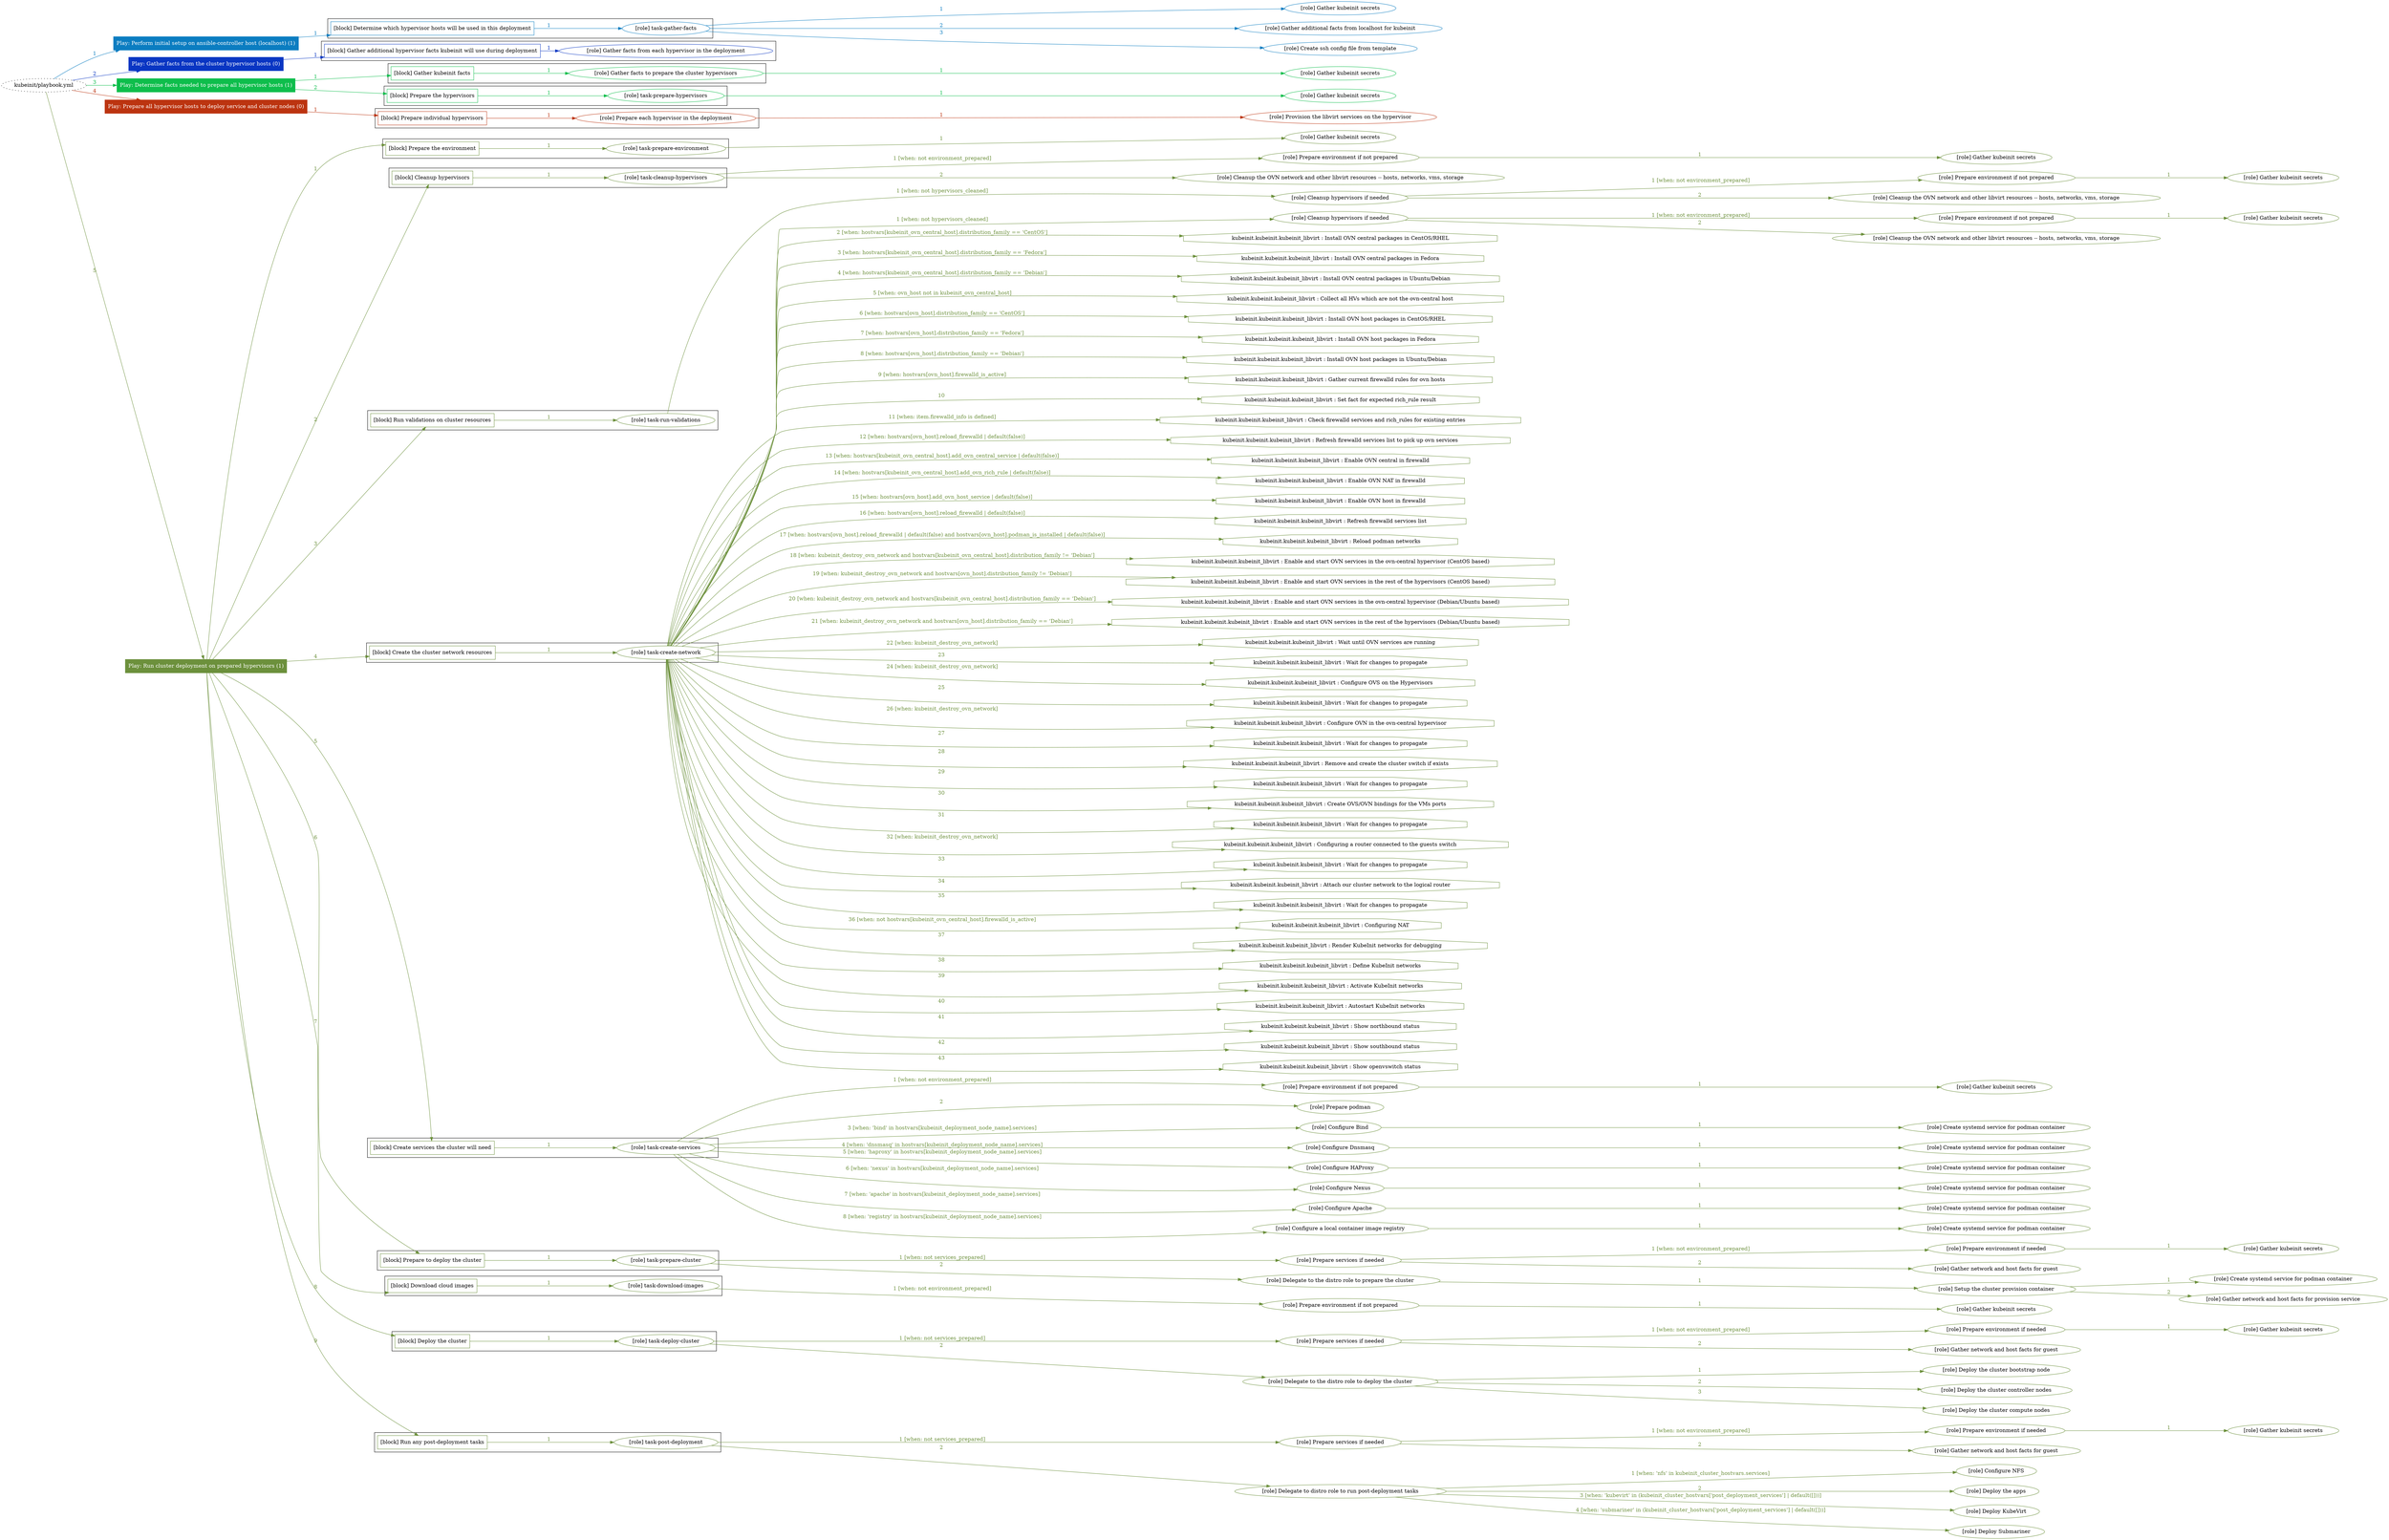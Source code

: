 digraph {
	graph [concentrate=true ordering=in rankdir=LR ratio=fill]
	edge [esep=5 sep=10]
	"kubeinit/playbook.yml" [URL="/home/runner/work/kubeinit/kubeinit/kubeinit/playbook.yml" id=playbook_a73ef0bb style=dotted]
	play_0c17d327 [label="Play: Perform initial setup on ansible-controller host (localhost) (1)" URL="/home/runner/work/kubeinit/kubeinit/kubeinit/playbook.yml" color="#0b7dc1" fontcolor="#ffffff" id=play_0c17d327 shape=box style=filled tooltip=localhost]
	"kubeinit/playbook.yml" -> play_0c17d327 [label="1 " color="#0b7dc1" fontcolor="#0b7dc1" id=edge_bf9a24af labeltooltip="1 " tooltip="1 "]
	subgraph "Gather kubeinit secrets" {
		role_82fbac56 [label="[role] Gather kubeinit secrets" URL="/home/runner/.ansible/collections/ansible_collections/kubeinit/kubeinit/roles/kubeinit_prepare/tasks/build_hypervisors_group.yml" color="#0b7dc1" id=role_82fbac56 tooltip="Gather kubeinit secrets"]
	}
	subgraph "Gather additional facts from localhost for kubeinit" {
		role_2216894d [label="[role] Gather additional facts from localhost for kubeinit" URL="/home/runner/.ansible/collections/ansible_collections/kubeinit/kubeinit/roles/kubeinit_prepare/tasks/build_hypervisors_group.yml" color="#0b7dc1" id=role_2216894d tooltip="Gather additional facts from localhost for kubeinit"]
	}
	subgraph "Create ssh config file from template" {
		role_e742d444 [label="[role] Create ssh config file from template" URL="/home/runner/.ansible/collections/ansible_collections/kubeinit/kubeinit/roles/kubeinit_prepare/tasks/build_hypervisors_group.yml" color="#0b7dc1" id=role_e742d444 tooltip="Create ssh config file from template"]
	}
	subgraph "task-gather-facts" {
		role_ca0f27b0 [label="[role] task-gather-facts" URL="/home/runner/work/kubeinit/kubeinit/kubeinit/playbook.yml" color="#0b7dc1" id=role_ca0f27b0 tooltip="task-gather-facts"]
		role_ca0f27b0 -> role_82fbac56 [label="1 " color="#0b7dc1" fontcolor="#0b7dc1" id=edge_162f80e2 labeltooltip="1 " tooltip="1 "]
		role_ca0f27b0 -> role_2216894d [label="2 " color="#0b7dc1" fontcolor="#0b7dc1" id=edge_f9d1fdab labeltooltip="2 " tooltip="2 "]
		role_ca0f27b0 -> role_e742d444 [label="3 " color="#0b7dc1" fontcolor="#0b7dc1" id=edge_31f73840 labeltooltip="3 " tooltip="3 "]
	}
	subgraph "Play: Perform initial setup on ansible-controller host (localhost) (1)" {
		play_0c17d327 -> block_1c84b636 [label=1 color="#0b7dc1" fontcolor="#0b7dc1" id=edge_790059a8 labeltooltip=1 tooltip=1]
		subgraph cluster_block_1c84b636 {
			block_1c84b636 [label="[block] Determine which hypervisor hosts will be used in this deployment" URL="/home/runner/work/kubeinit/kubeinit/kubeinit/playbook.yml" color="#0b7dc1" id=block_1c84b636 labeltooltip="Determine which hypervisor hosts will be used in this deployment" shape=box tooltip="Determine which hypervisor hosts will be used in this deployment"]
			block_1c84b636 -> role_ca0f27b0 [label="1 " color="#0b7dc1" fontcolor="#0b7dc1" id=edge_cee1b136 labeltooltip="1 " tooltip="1 "]
		}
	}
	play_262afd57 [label="Play: Gather facts from the cluster hypervisor hosts (0)" URL="/home/runner/work/kubeinit/kubeinit/kubeinit/playbook.yml" color="#0936c3" fontcolor="#ffffff" id=play_262afd57 shape=box style=filled tooltip="Play: Gather facts from the cluster hypervisor hosts (0)"]
	"kubeinit/playbook.yml" -> play_262afd57 [label="2 " color="#0936c3" fontcolor="#0936c3" id=edge_995513f4 labeltooltip="2 " tooltip="2 "]
	subgraph "Gather facts from each hypervisor in the deployment" {
		role_4aca29e3 [label="[role] Gather facts from each hypervisor in the deployment" URL="/home/runner/work/kubeinit/kubeinit/kubeinit/playbook.yml" color="#0936c3" id=role_4aca29e3 tooltip="Gather facts from each hypervisor in the deployment"]
	}
	subgraph "Play: Gather facts from the cluster hypervisor hosts (0)" {
		play_262afd57 -> block_c6b5bfce [label=1 color="#0936c3" fontcolor="#0936c3" id=edge_19a69bdf labeltooltip=1 tooltip=1]
		subgraph cluster_block_c6b5bfce {
			block_c6b5bfce [label="[block] Gather additional hypervisor facts kubeinit will use during deployment" URL="/home/runner/work/kubeinit/kubeinit/kubeinit/playbook.yml" color="#0936c3" id=block_c6b5bfce labeltooltip="Gather additional hypervisor facts kubeinit will use during deployment" shape=box tooltip="Gather additional hypervisor facts kubeinit will use during deployment"]
			block_c6b5bfce -> role_4aca29e3 [label="1 " color="#0936c3" fontcolor="#0936c3" id=edge_bfc08751 labeltooltip="1 " tooltip="1 "]
		}
	}
	play_fea0e10b [label="Play: Determine facts needed to prepare all hypervisor hosts (1)" URL="/home/runner/work/kubeinit/kubeinit/kubeinit/playbook.yml" color="#0ebe4c" fontcolor="#ffffff" id=play_fea0e10b shape=box style=filled tooltip=localhost]
	"kubeinit/playbook.yml" -> play_fea0e10b [label="3 " color="#0ebe4c" fontcolor="#0ebe4c" id=edge_3b8be1bd labeltooltip="3 " tooltip="3 "]
	subgraph "Gather kubeinit secrets" {
		role_7ac92b18 [label="[role] Gather kubeinit secrets" URL="/home/runner/.ansible/collections/ansible_collections/kubeinit/kubeinit/roles/kubeinit_prepare/tasks/gather_kubeinit_facts.yml" color="#0ebe4c" id=role_7ac92b18 tooltip="Gather kubeinit secrets"]
	}
	subgraph "Gather facts to prepare the cluster hypervisors" {
		role_60dea8d1 [label="[role] Gather facts to prepare the cluster hypervisors" URL="/home/runner/work/kubeinit/kubeinit/kubeinit/playbook.yml" color="#0ebe4c" id=role_60dea8d1 tooltip="Gather facts to prepare the cluster hypervisors"]
		role_60dea8d1 -> role_7ac92b18 [label="1 " color="#0ebe4c" fontcolor="#0ebe4c" id=edge_0d5b2fd7 labeltooltip="1 " tooltip="1 "]
	}
	subgraph "Gather kubeinit secrets" {
		role_edc39858 [label="[role] Gather kubeinit secrets" URL="/home/runner/.ansible/collections/ansible_collections/kubeinit/kubeinit/roles/kubeinit_prepare/tasks/gather_kubeinit_facts.yml" color="#0ebe4c" id=role_edc39858 tooltip="Gather kubeinit secrets"]
	}
	subgraph "task-prepare-hypervisors" {
		role_8779e354 [label="[role] task-prepare-hypervisors" URL="/home/runner/work/kubeinit/kubeinit/kubeinit/playbook.yml" color="#0ebe4c" id=role_8779e354 tooltip="task-prepare-hypervisors"]
		role_8779e354 -> role_edc39858 [label="1 " color="#0ebe4c" fontcolor="#0ebe4c" id=edge_e24b93d8 labeltooltip="1 " tooltip="1 "]
	}
	subgraph "Play: Determine facts needed to prepare all hypervisor hosts (1)" {
		play_fea0e10b -> block_c1cd0ac4 [label=1 color="#0ebe4c" fontcolor="#0ebe4c" id=edge_116ddb8e labeltooltip=1 tooltip=1]
		subgraph cluster_block_c1cd0ac4 {
			block_c1cd0ac4 [label="[block] Gather kubeinit facts" URL="/home/runner/work/kubeinit/kubeinit/kubeinit/playbook.yml" color="#0ebe4c" id=block_c1cd0ac4 labeltooltip="Gather kubeinit facts" shape=box tooltip="Gather kubeinit facts"]
			block_c1cd0ac4 -> role_60dea8d1 [label="1 " color="#0ebe4c" fontcolor="#0ebe4c" id=edge_e0437206 labeltooltip="1 " tooltip="1 "]
		}
		play_fea0e10b -> block_c3dd0723 [label=2 color="#0ebe4c" fontcolor="#0ebe4c" id=edge_e9ac94f0 labeltooltip=2 tooltip=2]
		subgraph cluster_block_c3dd0723 {
			block_c3dd0723 [label="[block] Prepare the hypervisors" URL="/home/runner/work/kubeinit/kubeinit/kubeinit/playbook.yml" color="#0ebe4c" id=block_c3dd0723 labeltooltip="Prepare the hypervisors" shape=box tooltip="Prepare the hypervisors"]
			block_c3dd0723 -> role_8779e354 [label="1 " color="#0ebe4c" fontcolor="#0ebe4c" id=edge_3606b456 labeltooltip="1 " tooltip="1 "]
		}
	}
	play_01b1cc9d [label="Play: Prepare all hypervisor hosts to deploy service and cluster nodes (0)" URL="/home/runner/work/kubeinit/kubeinit/kubeinit/playbook.yml" color="#bc3410" fontcolor="#ffffff" id=play_01b1cc9d shape=box style=filled tooltip="Play: Prepare all hypervisor hosts to deploy service and cluster nodes (0)"]
	"kubeinit/playbook.yml" -> play_01b1cc9d [label="4 " color="#bc3410" fontcolor="#bc3410" id=edge_e3c089fa labeltooltip="4 " tooltip="4 "]
	subgraph "Provision the libvirt services on the hypervisor" {
		role_da6f4323 [label="[role] Provision the libvirt services on the hypervisor" URL="/home/runner/.ansible/collections/ansible_collections/kubeinit/kubeinit/roles/kubeinit_prepare/tasks/prepare_hypervisor.yml" color="#bc3410" id=role_da6f4323 tooltip="Provision the libvirt services on the hypervisor"]
	}
	subgraph "Prepare each hypervisor in the deployment" {
		role_f08fd46d [label="[role] Prepare each hypervisor in the deployment" URL="/home/runner/work/kubeinit/kubeinit/kubeinit/playbook.yml" color="#bc3410" id=role_f08fd46d tooltip="Prepare each hypervisor in the deployment"]
		role_f08fd46d -> role_da6f4323 [label="1 " color="#bc3410" fontcolor="#bc3410" id=edge_12c23aaf labeltooltip="1 " tooltip="1 "]
	}
	subgraph "Play: Prepare all hypervisor hosts to deploy service and cluster nodes (0)" {
		play_01b1cc9d -> block_742f9e05 [label=1 color="#bc3410" fontcolor="#bc3410" id=edge_fa3f1d5d labeltooltip=1 tooltip=1]
		subgraph cluster_block_742f9e05 {
			block_742f9e05 [label="[block] Prepare individual hypervisors" URL="/home/runner/work/kubeinit/kubeinit/kubeinit/playbook.yml" color="#bc3410" id=block_742f9e05 labeltooltip="Prepare individual hypervisors" shape=box tooltip="Prepare individual hypervisors"]
			block_742f9e05 -> role_f08fd46d [label="1 " color="#bc3410" fontcolor="#bc3410" id=edge_fbe4f2f5 labeltooltip="1 " tooltip="1 "]
		}
	}
	play_df00ff49 [label="Play: Run cluster deployment on prepared hypervisors (1)" URL="/home/runner/work/kubeinit/kubeinit/kubeinit/playbook.yml" color="#6c903c" fontcolor="#ffffff" id=play_df00ff49 shape=box style=filled tooltip=localhost]
	"kubeinit/playbook.yml" -> play_df00ff49 [label="5 " color="#6c903c" fontcolor="#6c903c" id=edge_a525d8a0 labeltooltip="5 " tooltip="5 "]
	subgraph "Gather kubeinit secrets" {
		role_d7f69081 [label="[role] Gather kubeinit secrets" URL="/home/runner/.ansible/collections/ansible_collections/kubeinit/kubeinit/roles/kubeinit_prepare/tasks/gather_kubeinit_facts.yml" color="#6c903c" id=role_d7f69081 tooltip="Gather kubeinit secrets"]
	}
	subgraph "task-prepare-environment" {
		role_36963903 [label="[role] task-prepare-environment" URL="/home/runner/work/kubeinit/kubeinit/kubeinit/playbook.yml" color="#6c903c" id=role_36963903 tooltip="task-prepare-environment"]
		role_36963903 -> role_d7f69081 [label="1 " color="#6c903c" fontcolor="#6c903c" id=edge_95b7951e labeltooltip="1 " tooltip="1 "]
	}
	subgraph "Gather kubeinit secrets" {
		role_9589ce8d [label="[role] Gather kubeinit secrets" URL="/home/runner/.ansible/collections/ansible_collections/kubeinit/kubeinit/roles/kubeinit_prepare/tasks/gather_kubeinit_facts.yml" color="#6c903c" id=role_9589ce8d tooltip="Gather kubeinit secrets"]
	}
	subgraph "Prepare environment if not prepared" {
		role_5dcc3bc7 [label="[role] Prepare environment if not prepared" URL="/home/runner/.ansible/collections/ansible_collections/kubeinit/kubeinit/roles/kubeinit_prepare/tasks/cleanup_hypervisors.yml" color="#6c903c" id=role_5dcc3bc7 tooltip="Prepare environment if not prepared"]
		role_5dcc3bc7 -> role_9589ce8d [label="1 " color="#6c903c" fontcolor="#6c903c" id=edge_ca3dc509 labeltooltip="1 " tooltip="1 "]
	}
	subgraph "Cleanup the OVN network and other libvirt resources -- hosts, networks, vms, storage" {
		role_84e8be9e [label="[role] Cleanup the OVN network and other libvirt resources -- hosts, networks, vms, storage" URL="/home/runner/.ansible/collections/ansible_collections/kubeinit/kubeinit/roles/kubeinit_prepare/tasks/cleanup_hypervisors.yml" color="#6c903c" id=role_84e8be9e tooltip="Cleanup the OVN network and other libvirt resources -- hosts, networks, vms, storage"]
	}
	subgraph "task-cleanup-hypervisors" {
		role_751d134b [label="[role] task-cleanup-hypervisors" URL="/home/runner/work/kubeinit/kubeinit/kubeinit/playbook.yml" color="#6c903c" id=role_751d134b tooltip="task-cleanup-hypervisors"]
		role_751d134b -> role_5dcc3bc7 [label="1 [when: not environment_prepared]" color="#6c903c" fontcolor="#6c903c" id=edge_62837dd3 labeltooltip="1 [when: not environment_prepared]" tooltip="1 [when: not environment_prepared]"]
		role_751d134b -> role_84e8be9e [label="2 " color="#6c903c" fontcolor="#6c903c" id=edge_19338c61 labeltooltip="2 " tooltip="2 "]
	}
	subgraph "Gather kubeinit secrets" {
		role_bbfcf00f [label="[role] Gather kubeinit secrets" URL="/home/runner/.ansible/collections/ansible_collections/kubeinit/kubeinit/roles/kubeinit_prepare/tasks/gather_kubeinit_facts.yml" color="#6c903c" id=role_bbfcf00f tooltip="Gather kubeinit secrets"]
	}
	subgraph "Prepare environment if not prepared" {
		role_bd7f468b [label="[role] Prepare environment if not prepared" URL="/home/runner/.ansible/collections/ansible_collections/kubeinit/kubeinit/roles/kubeinit_prepare/tasks/cleanup_hypervisors.yml" color="#6c903c" id=role_bd7f468b tooltip="Prepare environment if not prepared"]
		role_bd7f468b -> role_bbfcf00f [label="1 " color="#6c903c" fontcolor="#6c903c" id=edge_ee47f0d8 labeltooltip="1 " tooltip="1 "]
	}
	subgraph "Cleanup the OVN network and other libvirt resources -- hosts, networks, vms, storage" {
		role_16a4f158 [label="[role] Cleanup the OVN network and other libvirt resources -- hosts, networks, vms, storage" URL="/home/runner/.ansible/collections/ansible_collections/kubeinit/kubeinit/roles/kubeinit_prepare/tasks/cleanup_hypervisors.yml" color="#6c903c" id=role_16a4f158 tooltip="Cleanup the OVN network and other libvirt resources -- hosts, networks, vms, storage"]
	}
	subgraph "Cleanup hypervisors if needed" {
		role_7f0d72c5 [label="[role] Cleanup hypervisors if needed" URL="/home/runner/.ansible/collections/ansible_collections/kubeinit/kubeinit/roles/kubeinit_validations/tasks/main.yml" color="#6c903c" id=role_7f0d72c5 tooltip="Cleanup hypervisors if needed"]
		role_7f0d72c5 -> role_bd7f468b [label="1 [when: not environment_prepared]" color="#6c903c" fontcolor="#6c903c" id=edge_490c4e6e labeltooltip="1 [when: not environment_prepared]" tooltip="1 [when: not environment_prepared]"]
		role_7f0d72c5 -> role_16a4f158 [label="2 " color="#6c903c" fontcolor="#6c903c" id=edge_5d4d15bc labeltooltip="2 " tooltip="2 "]
	}
	subgraph "task-run-validations" {
		role_3f70404a [label="[role] task-run-validations" URL="/home/runner/work/kubeinit/kubeinit/kubeinit/playbook.yml" color="#6c903c" id=role_3f70404a tooltip="task-run-validations"]
		role_3f70404a -> role_7f0d72c5 [label="1 [when: not hypervisors_cleaned]" color="#6c903c" fontcolor="#6c903c" id=edge_aaaf3587 labeltooltip="1 [when: not hypervisors_cleaned]" tooltip="1 [when: not hypervisors_cleaned]"]
	}
	subgraph "Gather kubeinit secrets" {
		role_165b1c77 [label="[role] Gather kubeinit secrets" URL="/home/runner/.ansible/collections/ansible_collections/kubeinit/kubeinit/roles/kubeinit_prepare/tasks/gather_kubeinit_facts.yml" color="#6c903c" id=role_165b1c77 tooltip="Gather kubeinit secrets"]
	}
	subgraph "Prepare environment if not prepared" {
		role_48e49fd2 [label="[role] Prepare environment if not prepared" URL="/home/runner/.ansible/collections/ansible_collections/kubeinit/kubeinit/roles/kubeinit_prepare/tasks/cleanup_hypervisors.yml" color="#6c903c" id=role_48e49fd2 tooltip="Prepare environment if not prepared"]
		role_48e49fd2 -> role_165b1c77 [label="1 " color="#6c903c" fontcolor="#6c903c" id=edge_f9307a18 labeltooltip="1 " tooltip="1 "]
	}
	subgraph "Cleanup the OVN network and other libvirt resources -- hosts, networks, vms, storage" {
		role_bffd12a9 [label="[role] Cleanup the OVN network and other libvirt resources -- hosts, networks, vms, storage" URL="/home/runner/.ansible/collections/ansible_collections/kubeinit/kubeinit/roles/kubeinit_prepare/tasks/cleanup_hypervisors.yml" color="#6c903c" id=role_bffd12a9 tooltip="Cleanup the OVN network and other libvirt resources -- hosts, networks, vms, storage"]
	}
	subgraph "Cleanup hypervisors if needed" {
		role_25edb733 [label="[role] Cleanup hypervisors if needed" URL="/home/runner/.ansible/collections/ansible_collections/kubeinit/kubeinit/roles/kubeinit_libvirt/tasks/create_network.yml" color="#6c903c" id=role_25edb733 tooltip="Cleanup hypervisors if needed"]
		role_25edb733 -> role_48e49fd2 [label="1 [when: not environment_prepared]" color="#6c903c" fontcolor="#6c903c" id=edge_38fa38e6 labeltooltip="1 [when: not environment_prepared]" tooltip="1 [when: not environment_prepared]"]
		role_25edb733 -> role_bffd12a9 [label="2 " color="#6c903c" fontcolor="#6c903c" id=edge_232b7e96 labeltooltip="2 " tooltip="2 "]
	}
	subgraph "task-create-network" {
		role_9eb12d56 [label="[role] task-create-network" URL="/home/runner/work/kubeinit/kubeinit/kubeinit/playbook.yml" color="#6c903c" id=role_9eb12d56 tooltip="task-create-network"]
		role_9eb12d56 -> role_25edb733 [label="1 [when: not hypervisors_cleaned]" color="#6c903c" fontcolor="#6c903c" id=edge_e5676d72 labeltooltip="1 [when: not hypervisors_cleaned]" tooltip="1 [when: not hypervisors_cleaned]"]
		task_95d0cef7 [label="kubeinit.kubeinit.kubeinit_libvirt : Install OVN central packages in CentOS/RHEL" URL="/home/runner/.ansible/collections/ansible_collections/kubeinit/kubeinit/roles/kubeinit_libvirt/tasks/create_network.yml" color="#6c903c" id=task_95d0cef7 shape=octagon tooltip="kubeinit.kubeinit.kubeinit_libvirt : Install OVN central packages in CentOS/RHEL"]
		role_9eb12d56 -> task_95d0cef7 [label="2 [when: hostvars[kubeinit_ovn_central_host].distribution_family == 'CentOS']" color="#6c903c" fontcolor="#6c903c" id=edge_3d94648d labeltooltip="2 [when: hostvars[kubeinit_ovn_central_host].distribution_family == 'CentOS']" tooltip="2 [when: hostvars[kubeinit_ovn_central_host].distribution_family == 'CentOS']"]
		task_eb84a267 [label="kubeinit.kubeinit.kubeinit_libvirt : Install OVN central packages in Fedora" URL="/home/runner/.ansible/collections/ansible_collections/kubeinit/kubeinit/roles/kubeinit_libvirt/tasks/create_network.yml" color="#6c903c" id=task_eb84a267 shape=octagon tooltip="kubeinit.kubeinit.kubeinit_libvirt : Install OVN central packages in Fedora"]
		role_9eb12d56 -> task_eb84a267 [label="3 [when: hostvars[kubeinit_ovn_central_host].distribution_family == 'Fedora']" color="#6c903c" fontcolor="#6c903c" id=edge_50e71e51 labeltooltip="3 [when: hostvars[kubeinit_ovn_central_host].distribution_family == 'Fedora']" tooltip="3 [when: hostvars[kubeinit_ovn_central_host].distribution_family == 'Fedora']"]
		task_f5199da8 [label="kubeinit.kubeinit.kubeinit_libvirt : Install OVN central packages in Ubuntu/Debian" URL="/home/runner/.ansible/collections/ansible_collections/kubeinit/kubeinit/roles/kubeinit_libvirt/tasks/create_network.yml" color="#6c903c" id=task_f5199da8 shape=octagon tooltip="kubeinit.kubeinit.kubeinit_libvirt : Install OVN central packages in Ubuntu/Debian"]
		role_9eb12d56 -> task_f5199da8 [label="4 [when: hostvars[kubeinit_ovn_central_host].distribution_family == 'Debian']" color="#6c903c" fontcolor="#6c903c" id=edge_a3a3d343 labeltooltip="4 [when: hostvars[kubeinit_ovn_central_host].distribution_family == 'Debian']" tooltip="4 [when: hostvars[kubeinit_ovn_central_host].distribution_family == 'Debian']"]
		task_06ac1dd9 [label="kubeinit.kubeinit.kubeinit_libvirt : Collect all HVs which are not the ovn-central host" URL="/home/runner/.ansible/collections/ansible_collections/kubeinit/kubeinit/roles/kubeinit_libvirt/tasks/create_network.yml" color="#6c903c" id=task_06ac1dd9 shape=octagon tooltip="kubeinit.kubeinit.kubeinit_libvirt : Collect all HVs which are not the ovn-central host"]
		role_9eb12d56 -> task_06ac1dd9 [label="5 [when: ovn_host not in kubeinit_ovn_central_host]" color="#6c903c" fontcolor="#6c903c" id=edge_98c9a8a2 labeltooltip="5 [when: ovn_host not in kubeinit_ovn_central_host]" tooltip="5 [when: ovn_host not in kubeinit_ovn_central_host]"]
		task_60a89f15 [label="kubeinit.kubeinit.kubeinit_libvirt : Install OVN host packages in CentOS/RHEL" URL="/home/runner/.ansible/collections/ansible_collections/kubeinit/kubeinit/roles/kubeinit_libvirt/tasks/create_network.yml" color="#6c903c" id=task_60a89f15 shape=octagon tooltip="kubeinit.kubeinit.kubeinit_libvirt : Install OVN host packages in CentOS/RHEL"]
		role_9eb12d56 -> task_60a89f15 [label="6 [when: hostvars[ovn_host].distribution_family == 'CentOS']" color="#6c903c" fontcolor="#6c903c" id=edge_9026f292 labeltooltip="6 [when: hostvars[ovn_host].distribution_family == 'CentOS']" tooltip="6 [when: hostvars[ovn_host].distribution_family == 'CentOS']"]
		task_a478469c [label="kubeinit.kubeinit.kubeinit_libvirt : Install OVN host packages in Fedora" URL="/home/runner/.ansible/collections/ansible_collections/kubeinit/kubeinit/roles/kubeinit_libvirt/tasks/create_network.yml" color="#6c903c" id=task_a478469c shape=octagon tooltip="kubeinit.kubeinit.kubeinit_libvirt : Install OVN host packages in Fedora"]
		role_9eb12d56 -> task_a478469c [label="7 [when: hostvars[ovn_host].distribution_family == 'Fedora']" color="#6c903c" fontcolor="#6c903c" id=edge_e7dfaa4b labeltooltip="7 [when: hostvars[ovn_host].distribution_family == 'Fedora']" tooltip="7 [when: hostvars[ovn_host].distribution_family == 'Fedora']"]
		task_2eed5e96 [label="kubeinit.kubeinit.kubeinit_libvirt : Install OVN host packages in Ubuntu/Debian" URL="/home/runner/.ansible/collections/ansible_collections/kubeinit/kubeinit/roles/kubeinit_libvirt/tasks/create_network.yml" color="#6c903c" id=task_2eed5e96 shape=octagon tooltip="kubeinit.kubeinit.kubeinit_libvirt : Install OVN host packages in Ubuntu/Debian"]
		role_9eb12d56 -> task_2eed5e96 [label="8 [when: hostvars[ovn_host].distribution_family == 'Debian']" color="#6c903c" fontcolor="#6c903c" id=edge_0b7b8da1 labeltooltip="8 [when: hostvars[ovn_host].distribution_family == 'Debian']" tooltip="8 [when: hostvars[ovn_host].distribution_family == 'Debian']"]
		task_d5fa5c99 [label="kubeinit.kubeinit.kubeinit_libvirt : Gather current firewalld rules for ovn hosts" URL="/home/runner/.ansible/collections/ansible_collections/kubeinit/kubeinit/roles/kubeinit_libvirt/tasks/create_network.yml" color="#6c903c" id=task_d5fa5c99 shape=octagon tooltip="kubeinit.kubeinit.kubeinit_libvirt : Gather current firewalld rules for ovn hosts"]
		role_9eb12d56 -> task_d5fa5c99 [label="9 [when: hostvars[ovn_host].firewalld_is_active]" color="#6c903c" fontcolor="#6c903c" id=edge_72fbd651 labeltooltip="9 [when: hostvars[ovn_host].firewalld_is_active]" tooltip="9 [when: hostvars[ovn_host].firewalld_is_active]"]
		task_64b4a572 [label="kubeinit.kubeinit.kubeinit_libvirt : Set fact for expected rich_rule result" URL="/home/runner/.ansible/collections/ansible_collections/kubeinit/kubeinit/roles/kubeinit_libvirt/tasks/create_network.yml" color="#6c903c" id=task_64b4a572 shape=octagon tooltip="kubeinit.kubeinit.kubeinit_libvirt : Set fact for expected rich_rule result"]
		role_9eb12d56 -> task_64b4a572 [label="10 " color="#6c903c" fontcolor="#6c903c" id=edge_c0466197 labeltooltip="10 " tooltip="10 "]
		task_9f9c433c [label="kubeinit.kubeinit.kubeinit_libvirt : Check firewalld services and rich_rules for existing entries" URL="/home/runner/.ansible/collections/ansible_collections/kubeinit/kubeinit/roles/kubeinit_libvirt/tasks/create_network.yml" color="#6c903c" id=task_9f9c433c shape=octagon tooltip="kubeinit.kubeinit.kubeinit_libvirt : Check firewalld services and rich_rules for existing entries"]
		role_9eb12d56 -> task_9f9c433c [label="11 [when: item.firewalld_info is defined]" color="#6c903c" fontcolor="#6c903c" id=edge_5367b50b labeltooltip="11 [when: item.firewalld_info is defined]" tooltip="11 [when: item.firewalld_info is defined]"]
		task_a16b9357 [label="kubeinit.kubeinit.kubeinit_libvirt : Refresh firewalld services list to pick up ovn services" URL="/home/runner/.ansible/collections/ansible_collections/kubeinit/kubeinit/roles/kubeinit_libvirt/tasks/create_network.yml" color="#6c903c" id=task_a16b9357 shape=octagon tooltip="kubeinit.kubeinit.kubeinit_libvirt : Refresh firewalld services list to pick up ovn services"]
		role_9eb12d56 -> task_a16b9357 [label="12 [when: hostvars[ovn_host].reload_firewalld | default(false)]" color="#6c903c" fontcolor="#6c903c" id=edge_5f3a5c65 labeltooltip="12 [when: hostvars[ovn_host].reload_firewalld | default(false)]" tooltip="12 [when: hostvars[ovn_host].reload_firewalld | default(false)]"]
		task_2e08ce25 [label="kubeinit.kubeinit.kubeinit_libvirt : Enable OVN central in firewalld" URL="/home/runner/.ansible/collections/ansible_collections/kubeinit/kubeinit/roles/kubeinit_libvirt/tasks/create_network.yml" color="#6c903c" id=task_2e08ce25 shape=octagon tooltip="kubeinit.kubeinit.kubeinit_libvirt : Enable OVN central in firewalld"]
		role_9eb12d56 -> task_2e08ce25 [label="13 [when: hostvars[kubeinit_ovn_central_host].add_ovn_central_service | default(false)]" color="#6c903c" fontcolor="#6c903c" id=edge_ca62dfe0 labeltooltip="13 [when: hostvars[kubeinit_ovn_central_host].add_ovn_central_service | default(false)]" tooltip="13 [when: hostvars[kubeinit_ovn_central_host].add_ovn_central_service | default(false)]"]
		task_48acd149 [label="kubeinit.kubeinit.kubeinit_libvirt : Enable OVN NAT in firewalld" URL="/home/runner/.ansible/collections/ansible_collections/kubeinit/kubeinit/roles/kubeinit_libvirt/tasks/create_network.yml" color="#6c903c" id=task_48acd149 shape=octagon tooltip="kubeinit.kubeinit.kubeinit_libvirt : Enable OVN NAT in firewalld"]
		role_9eb12d56 -> task_48acd149 [label="14 [when: hostvars[kubeinit_ovn_central_host].add_ovn_rich_rule | default(false)]" color="#6c903c" fontcolor="#6c903c" id=edge_23fe7c37 labeltooltip="14 [when: hostvars[kubeinit_ovn_central_host].add_ovn_rich_rule | default(false)]" tooltip="14 [when: hostvars[kubeinit_ovn_central_host].add_ovn_rich_rule | default(false)]"]
		task_fac31a7e [label="kubeinit.kubeinit.kubeinit_libvirt : Enable OVN host in firewalld" URL="/home/runner/.ansible/collections/ansible_collections/kubeinit/kubeinit/roles/kubeinit_libvirt/tasks/create_network.yml" color="#6c903c" id=task_fac31a7e shape=octagon tooltip="kubeinit.kubeinit.kubeinit_libvirt : Enable OVN host in firewalld"]
		role_9eb12d56 -> task_fac31a7e [label="15 [when: hostvars[ovn_host].add_ovn_host_service | default(false)]" color="#6c903c" fontcolor="#6c903c" id=edge_7fe6ba03 labeltooltip="15 [when: hostvars[ovn_host].add_ovn_host_service | default(false)]" tooltip="15 [when: hostvars[ovn_host].add_ovn_host_service | default(false)]"]
		task_929cab27 [label="kubeinit.kubeinit.kubeinit_libvirt : Refresh firewalld services list" URL="/home/runner/.ansible/collections/ansible_collections/kubeinit/kubeinit/roles/kubeinit_libvirt/tasks/create_network.yml" color="#6c903c" id=task_929cab27 shape=octagon tooltip="kubeinit.kubeinit.kubeinit_libvirt : Refresh firewalld services list"]
		role_9eb12d56 -> task_929cab27 [label="16 [when: hostvars[ovn_host].reload_firewalld | default(false)]" color="#6c903c" fontcolor="#6c903c" id=edge_0129a67a labeltooltip="16 [when: hostvars[ovn_host].reload_firewalld | default(false)]" tooltip="16 [when: hostvars[ovn_host].reload_firewalld | default(false)]"]
		task_e7dd8e25 [label="kubeinit.kubeinit.kubeinit_libvirt : Reload podman networks" URL="/home/runner/.ansible/collections/ansible_collections/kubeinit/kubeinit/roles/kubeinit_libvirt/tasks/create_network.yml" color="#6c903c" id=task_e7dd8e25 shape=octagon tooltip="kubeinit.kubeinit.kubeinit_libvirt : Reload podman networks"]
		role_9eb12d56 -> task_e7dd8e25 [label="17 [when: hostvars[ovn_host].reload_firewalld | default(false) and hostvars[ovn_host].podman_is_installed | default(false)]" color="#6c903c" fontcolor="#6c903c" id=edge_199d5427 labeltooltip="17 [when: hostvars[ovn_host].reload_firewalld | default(false) and hostvars[ovn_host].podman_is_installed | default(false)]" tooltip="17 [when: hostvars[ovn_host].reload_firewalld | default(false) and hostvars[ovn_host].podman_is_installed | default(false)]"]
		task_7aa16a3a [label="kubeinit.kubeinit.kubeinit_libvirt : Enable and start OVN services in the ovn-central hypervisor (CentOS based)" URL="/home/runner/.ansible/collections/ansible_collections/kubeinit/kubeinit/roles/kubeinit_libvirt/tasks/create_network.yml" color="#6c903c" id=task_7aa16a3a shape=octagon tooltip="kubeinit.kubeinit.kubeinit_libvirt : Enable and start OVN services in the ovn-central hypervisor (CentOS based)"]
		role_9eb12d56 -> task_7aa16a3a [label="18 [when: kubeinit_destroy_ovn_network and hostvars[kubeinit_ovn_central_host].distribution_family != 'Debian']" color="#6c903c" fontcolor="#6c903c" id=edge_100853ce labeltooltip="18 [when: kubeinit_destroy_ovn_network and hostvars[kubeinit_ovn_central_host].distribution_family != 'Debian']" tooltip="18 [when: kubeinit_destroy_ovn_network and hostvars[kubeinit_ovn_central_host].distribution_family != 'Debian']"]
		task_1c1bff34 [label="kubeinit.kubeinit.kubeinit_libvirt : Enable and start OVN services in the rest of the hypervisors (CentOS based)" URL="/home/runner/.ansible/collections/ansible_collections/kubeinit/kubeinit/roles/kubeinit_libvirt/tasks/create_network.yml" color="#6c903c" id=task_1c1bff34 shape=octagon tooltip="kubeinit.kubeinit.kubeinit_libvirt : Enable and start OVN services in the rest of the hypervisors (CentOS based)"]
		role_9eb12d56 -> task_1c1bff34 [label="19 [when: kubeinit_destroy_ovn_network and hostvars[ovn_host].distribution_family != 'Debian']" color="#6c903c" fontcolor="#6c903c" id=edge_56d39f0a labeltooltip="19 [when: kubeinit_destroy_ovn_network and hostvars[ovn_host].distribution_family != 'Debian']" tooltip="19 [when: kubeinit_destroy_ovn_network and hostvars[ovn_host].distribution_family != 'Debian']"]
		task_f26c1b4d [label="kubeinit.kubeinit.kubeinit_libvirt : Enable and start OVN services in the ovn-central hypervisor (Debian/Ubuntu based)" URL="/home/runner/.ansible/collections/ansible_collections/kubeinit/kubeinit/roles/kubeinit_libvirt/tasks/create_network.yml" color="#6c903c" id=task_f26c1b4d shape=octagon tooltip="kubeinit.kubeinit.kubeinit_libvirt : Enable and start OVN services in the ovn-central hypervisor (Debian/Ubuntu based)"]
		role_9eb12d56 -> task_f26c1b4d [label="20 [when: kubeinit_destroy_ovn_network and hostvars[kubeinit_ovn_central_host].distribution_family == 'Debian']" color="#6c903c" fontcolor="#6c903c" id=edge_ceb508dd labeltooltip="20 [when: kubeinit_destroy_ovn_network and hostvars[kubeinit_ovn_central_host].distribution_family == 'Debian']" tooltip="20 [when: kubeinit_destroy_ovn_network and hostvars[kubeinit_ovn_central_host].distribution_family == 'Debian']"]
		task_144e6155 [label="kubeinit.kubeinit.kubeinit_libvirt : Enable and start OVN services in the rest of the hypervisors (Debian/Ubuntu based)" URL="/home/runner/.ansible/collections/ansible_collections/kubeinit/kubeinit/roles/kubeinit_libvirt/tasks/create_network.yml" color="#6c903c" id=task_144e6155 shape=octagon tooltip="kubeinit.kubeinit.kubeinit_libvirt : Enable and start OVN services in the rest of the hypervisors (Debian/Ubuntu based)"]
		role_9eb12d56 -> task_144e6155 [label="21 [when: kubeinit_destroy_ovn_network and hostvars[ovn_host].distribution_family == 'Debian']" color="#6c903c" fontcolor="#6c903c" id=edge_ff706b3a labeltooltip="21 [when: kubeinit_destroy_ovn_network and hostvars[ovn_host].distribution_family == 'Debian']" tooltip="21 [when: kubeinit_destroy_ovn_network and hostvars[ovn_host].distribution_family == 'Debian']"]
		task_c66b649b [label="kubeinit.kubeinit.kubeinit_libvirt : Wait until OVN services are running" URL="/home/runner/.ansible/collections/ansible_collections/kubeinit/kubeinit/roles/kubeinit_libvirt/tasks/create_network.yml" color="#6c903c" id=task_c66b649b shape=octagon tooltip="kubeinit.kubeinit.kubeinit_libvirt : Wait until OVN services are running"]
		role_9eb12d56 -> task_c66b649b [label="22 [when: kubeinit_destroy_ovn_network]" color="#6c903c" fontcolor="#6c903c" id=edge_5ac15a93 labeltooltip="22 [when: kubeinit_destroy_ovn_network]" tooltip="22 [when: kubeinit_destroy_ovn_network]"]
		task_726c918b [label="kubeinit.kubeinit.kubeinit_libvirt : Wait for changes to propagate" URL="/home/runner/.ansible/collections/ansible_collections/kubeinit/kubeinit/roles/kubeinit_libvirt/tasks/create_network.yml" color="#6c903c" id=task_726c918b shape=octagon tooltip="kubeinit.kubeinit.kubeinit_libvirt : Wait for changes to propagate"]
		role_9eb12d56 -> task_726c918b [label="23 " color="#6c903c" fontcolor="#6c903c" id=edge_41e25a37 labeltooltip="23 " tooltip="23 "]
		task_b5f22fd1 [label="kubeinit.kubeinit.kubeinit_libvirt : Configure OVS on the Hypervisors" URL="/home/runner/.ansible/collections/ansible_collections/kubeinit/kubeinit/roles/kubeinit_libvirt/tasks/create_network.yml" color="#6c903c" id=task_b5f22fd1 shape=octagon tooltip="kubeinit.kubeinit.kubeinit_libvirt : Configure OVS on the Hypervisors"]
		role_9eb12d56 -> task_b5f22fd1 [label="24 [when: kubeinit_destroy_ovn_network]" color="#6c903c" fontcolor="#6c903c" id=edge_2ac6d8cd labeltooltip="24 [when: kubeinit_destroy_ovn_network]" tooltip="24 [when: kubeinit_destroy_ovn_network]"]
		task_17658b2c [label="kubeinit.kubeinit.kubeinit_libvirt : Wait for changes to propagate" URL="/home/runner/.ansible/collections/ansible_collections/kubeinit/kubeinit/roles/kubeinit_libvirt/tasks/create_network.yml" color="#6c903c" id=task_17658b2c shape=octagon tooltip="kubeinit.kubeinit.kubeinit_libvirt : Wait for changes to propagate"]
		role_9eb12d56 -> task_17658b2c [label="25 " color="#6c903c" fontcolor="#6c903c" id=edge_87aeec64 labeltooltip="25 " tooltip="25 "]
		task_9553c31e [label="kubeinit.kubeinit.kubeinit_libvirt : Configure OVN in the ovn-central hypervisor" URL="/home/runner/.ansible/collections/ansible_collections/kubeinit/kubeinit/roles/kubeinit_libvirt/tasks/create_network.yml" color="#6c903c" id=task_9553c31e shape=octagon tooltip="kubeinit.kubeinit.kubeinit_libvirt : Configure OVN in the ovn-central hypervisor"]
		role_9eb12d56 -> task_9553c31e [label="26 [when: kubeinit_destroy_ovn_network]" color="#6c903c" fontcolor="#6c903c" id=edge_afed8cb9 labeltooltip="26 [when: kubeinit_destroy_ovn_network]" tooltip="26 [when: kubeinit_destroy_ovn_network]"]
		task_22b0c675 [label="kubeinit.kubeinit.kubeinit_libvirt : Wait for changes to propagate" URL="/home/runner/.ansible/collections/ansible_collections/kubeinit/kubeinit/roles/kubeinit_libvirt/tasks/create_network.yml" color="#6c903c" id=task_22b0c675 shape=octagon tooltip="kubeinit.kubeinit.kubeinit_libvirt : Wait for changes to propagate"]
		role_9eb12d56 -> task_22b0c675 [label="27 " color="#6c903c" fontcolor="#6c903c" id=edge_56e0fd71 labeltooltip="27 " tooltip="27 "]
		task_ef6054ed [label="kubeinit.kubeinit.kubeinit_libvirt : Remove and create the cluster switch if exists" URL="/home/runner/.ansible/collections/ansible_collections/kubeinit/kubeinit/roles/kubeinit_libvirt/tasks/create_network.yml" color="#6c903c" id=task_ef6054ed shape=octagon tooltip="kubeinit.kubeinit.kubeinit_libvirt : Remove and create the cluster switch if exists"]
		role_9eb12d56 -> task_ef6054ed [label="28 " color="#6c903c" fontcolor="#6c903c" id=edge_9f44c3cc labeltooltip="28 " tooltip="28 "]
		task_93e88b4c [label="kubeinit.kubeinit.kubeinit_libvirt : Wait for changes to propagate" URL="/home/runner/.ansible/collections/ansible_collections/kubeinit/kubeinit/roles/kubeinit_libvirt/tasks/create_network.yml" color="#6c903c" id=task_93e88b4c shape=octagon tooltip="kubeinit.kubeinit.kubeinit_libvirt : Wait for changes to propagate"]
		role_9eb12d56 -> task_93e88b4c [label="29 " color="#6c903c" fontcolor="#6c903c" id=edge_98ba19bf labeltooltip="29 " tooltip="29 "]
		task_3ce6a955 [label="kubeinit.kubeinit.kubeinit_libvirt : Create OVS/OVN bindings for the VMs ports" URL="/home/runner/.ansible/collections/ansible_collections/kubeinit/kubeinit/roles/kubeinit_libvirt/tasks/create_network.yml" color="#6c903c" id=task_3ce6a955 shape=octagon tooltip="kubeinit.kubeinit.kubeinit_libvirt : Create OVS/OVN bindings for the VMs ports"]
		role_9eb12d56 -> task_3ce6a955 [label="30 " color="#6c903c" fontcolor="#6c903c" id=edge_33543c1e labeltooltip="30 " tooltip="30 "]
		task_4d58d5ee [label="kubeinit.kubeinit.kubeinit_libvirt : Wait for changes to propagate" URL="/home/runner/.ansible/collections/ansible_collections/kubeinit/kubeinit/roles/kubeinit_libvirt/tasks/create_network.yml" color="#6c903c" id=task_4d58d5ee shape=octagon tooltip="kubeinit.kubeinit.kubeinit_libvirt : Wait for changes to propagate"]
		role_9eb12d56 -> task_4d58d5ee [label="31 " color="#6c903c" fontcolor="#6c903c" id=edge_a3568f44 labeltooltip="31 " tooltip="31 "]
		task_7f72c9ab [label="kubeinit.kubeinit.kubeinit_libvirt : Configuring a router connected to the guests switch" URL="/home/runner/.ansible/collections/ansible_collections/kubeinit/kubeinit/roles/kubeinit_libvirt/tasks/create_network.yml" color="#6c903c" id=task_7f72c9ab shape=octagon tooltip="kubeinit.kubeinit.kubeinit_libvirt : Configuring a router connected to the guests switch"]
		role_9eb12d56 -> task_7f72c9ab [label="32 [when: kubeinit_destroy_ovn_network]" color="#6c903c" fontcolor="#6c903c" id=edge_1909bf47 labeltooltip="32 [when: kubeinit_destroy_ovn_network]" tooltip="32 [when: kubeinit_destroy_ovn_network]"]
		task_ae502a27 [label="kubeinit.kubeinit.kubeinit_libvirt : Wait for changes to propagate" URL="/home/runner/.ansible/collections/ansible_collections/kubeinit/kubeinit/roles/kubeinit_libvirt/tasks/create_network.yml" color="#6c903c" id=task_ae502a27 shape=octagon tooltip="kubeinit.kubeinit.kubeinit_libvirt : Wait for changes to propagate"]
		role_9eb12d56 -> task_ae502a27 [label="33 " color="#6c903c" fontcolor="#6c903c" id=edge_32cf53fe labeltooltip="33 " tooltip="33 "]
		task_577bdf08 [label="kubeinit.kubeinit.kubeinit_libvirt : Attach our cluster network to the logical router" URL="/home/runner/.ansible/collections/ansible_collections/kubeinit/kubeinit/roles/kubeinit_libvirt/tasks/create_network.yml" color="#6c903c" id=task_577bdf08 shape=octagon tooltip="kubeinit.kubeinit.kubeinit_libvirt : Attach our cluster network to the logical router"]
		role_9eb12d56 -> task_577bdf08 [label="34 " color="#6c903c" fontcolor="#6c903c" id=edge_36e2947b labeltooltip="34 " tooltip="34 "]
		task_665108e0 [label="kubeinit.kubeinit.kubeinit_libvirt : Wait for changes to propagate" URL="/home/runner/.ansible/collections/ansible_collections/kubeinit/kubeinit/roles/kubeinit_libvirt/tasks/create_network.yml" color="#6c903c" id=task_665108e0 shape=octagon tooltip="kubeinit.kubeinit.kubeinit_libvirt : Wait for changes to propagate"]
		role_9eb12d56 -> task_665108e0 [label="35 " color="#6c903c" fontcolor="#6c903c" id=edge_09e7c7b5 labeltooltip="35 " tooltip="35 "]
		task_d14e1ac2 [label="kubeinit.kubeinit.kubeinit_libvirt : Configuring NAT" URL="/home/runner/.ansible/collections/ansible_collections/kubeinit/kubeinit/roles/kubeinit_libvirt/tasks/create_network.yml" color="#6c903c" id=task_d14e1ac2 shape=octagon tooltip="kubeinit.kubeinit.kubeinit_libvirt : Configuring NAT"]
		role_9eb12d56 -> task_d14e1ac2 [label="36 [when: not hostvars[kubeinit_ovn_central_host].firewalld_is_active]" color="#6c903c" fontcolor="#6c903c" id=edge_44d04f15 labeltooltip="36 [when: not hostvars[kubeinit_ovn_central_host].firewalld_is_active]" tooltip="36 [when: not hostvars[kubeinit_ovn_central_host].firewalld_is_active]"]
		task_82eb18c6 [label="kubeinit.kubeinit.kubeinit_libvirt : Render KubeInit networks for debugging" URL="/home/runner/.ansible/collections/ansible_collections/kubeinit/kubeinit/roles/kubeinit_libvirt/tasks/create_network.yml" color="#6c903c" id=task_82eb18c6 shape=octagon tooltip="kubeinit.kubeinit.kubeinit_libvirt : Render KubeInit networks for debugging"]
		role_9eb12d56 -> task_82eb18c6 [label="37 " color="#6c903c" fontcolor="#6c903c" id=edge_95ad5564 labeltooltip="37 " tooltip="37 "]
		task_53991775 [label="kubeinit.kubeinit.kubeinit_libvirt : Define KubeInit networks" URL="/home/runner/.ansible/collections/ansible_collections/kubeinit/kubeinit/roles/kubeinit_libvirt/tasks/create_network.yml" color="#6c903c" id=task_53991775 shape=octagon tooltip="kubeinit.kubeinit.kubeinit_libvirt : Define KubeInit networks"]
		role_9eb12d56 -> task_53991775 [label="38 " color="#6c903c" fontcolor="#6c903c" id=edge_60f186b3 labeltooltip="38 " tooltip="38 "]
		task_5e5d3f5c [label="kubeinit.kubeinit.kubeinit_libvirt : Activate KubeInit networks" URL="/home/runner/.ansible/collections/ansible_collections/kubeinit/kubeinit/roles/kubeinit_libvirt/tasks/create_network.yml" color="#6c903c" id=task_5e5d3f5c shape=octagon tooltip="kubeinit.kubeinit.kubeinit_libvirt : Activate KubeInit networks"]
		role_9eb12d56 -> task_5e5d3f5c [label="39 " color="#6c903c" fontcolor="#6c903c" id=edge_492d99f0 labeltooltip="39 " tooltip="39 "]
		task_b48033e7 [label="kubeinit.kubeinit.kubeinit_libvirt : Autostart KubeInit networks" URL="/home/runner/.ansible/collections/ansible_collections/kubeinit/kubeinit/roles/kubeinit_libvirt/tasks/create_network.yml" color="#6c903c" id=task_b48033e7 shape=octagon tooltip="kubeinit.kubeinit.kubeinit_libvirt : Autostart KubeInit networks"]
		role_9eb12d56 -> task_b48033e7 [label="40 " color="#6c903c" fontcolor="#6c903c" id=edge_8edda3b3 labeltooltip="40 " tooltip="40 "]
		task_e1896f36 [label="kubeinit.kubeinit.kubeinit_libvirt : Show northbound status" URL="/home/runner/.ansible/collections/ansible_collections/kubeinit/kubeinit/roles/kubeinit_libvirt/tasks/create_network.yml" color="#6c903c" id=task_e1896f36 shape=octagon tooltip="kubeinit.kubeinit.kubeinit_libvirt : Show northbound status"]
		role_9eb12d56 -> task_e1896f36 [label="41 " color="#6c903c" fontcolor="#6c903c" id=edge_8c02ccbf labeltooltip="41 " tooltip="41 "]
		task_e68b84bb [label="kubeinit.kubeinit.kubeinit_libvirt : Show southbound status" URL="/home/runner/.ansible/collections/ansible_collections/kubeinit/kubeinit/roles/kubeinit_libvirt/tasks/create_network.yml" color="#6c903c" id=task_e68b84bb shape=octagon tooltip="kubeinit.kubeinit.kubeinit_libvirt : Show southbound status"]
		role_9eb12d56 -> task_e68b84bb [label="42 " color="#6c903c" fontcolor="#6c903c" id=edge_e730b030 labeltooltip="42 " tooltip="42 "]
		task_4b77b722 [label="kubeinit.kubeinit.kubeinit_libvirt : Show openvswitch status" URL="/home/runner/.ansible/collections/ansible_collections/kubeinit/kubeinit/roles/kubeinit_libvirt/tasks/create_network.yml" color="#6c903c" id=task_4b77b722 shape=octagon tooltip="kubeinit.kubeinit.kubeinit_libvirt : Show openvswitch status"]
		role_9eb12d56 -> task_4b77b722 [label="43 " color="#6c903c" fontcolor="#6c903c" id=edge_1dba13f2 labeltooltip="43 " tooltip="43 "]
	}
	subgraph "Gather kubeinit secrets" {
		role_f1eefbac [label="[role] Gather kubeinit secrets" URL="/home/runner/.ansible/collections/ansible_collections/kubeinit/kubeinit/roles/kubeinit_prepare/tasks/gather_kubeinit_facts.yml" color="#6c903c" id=role_f1eefbac tooltip="Gather kubeinit secrets"]
	}
	subgraph "Prepare environment if not prepared" {
		role_9b147c86 [label="[role] Prepare environment if not prepared" URL="/home/runner/.ansible/collections/ansible_collections/kubeinit/kubeinit/roles/kubeinit_services/tasks/main.yml" color="#6c903c" id=role_9b147c86 tooltip="Prepare environment if not prepared"]
		role_9b147c86 -> role_f1eefbac [label="1 " color="#6c903c" fontcolor="#6c903c" id=edge_f539aa06 labeltooltip="1 " tooltip="1 "]
	}
	subgraph "Prepare podman" {
		role_2707aa73 [label="[role] Prepare podman" URL="/home/runner/.ansible/collections/ansible_collections/kubeinit/kubeinit/roles/kubeinit_services/tasks/00_create_service_pod.yml" color="#6c903c" id=role_2707aa73 tooltip="Prepare podman"]
	}
	subgraph "Create systemd service for podman container" {
		role_eac9efd7 [label="[role] Create systemd service for podman container" URL="/home/runner/.ansible/collections/ansible_collections/kubeinit/kubeinit/roles/kubeinit_bind/tasks/main.yml" color="#6c903c" id=role_eac9efd7 tooltip="Create systemd service for podman container"]
	}
	subgraph "Configure Bind" {
		role_cb7430a5 [label="[role] Configure Bind" URL="/home/runner/.ansible/collections/ansible_collections/kubeinit/kubeinit/roles/kubeinit_services/tasks/start_services_containers.yml" color="#6c903c" id=role_cb7430a5 tooltip="Configure Bind"]
		role_cb7430a5 -> role_eac9efd7 [label="1 " color="#6c903c" fontcolor="#6c903c" id=edge_6262fdce labeltooltip="1 " tooltip="1 "]
	}
	subgraph "Create systemd service for podman container" {
		role_3361dac0 [label="[role] Create systemd service for podman container" URL="/home/runner/.ansible/collections/ansible_collections/kubeinit/kubeinit/roles/kubeinit_dnsmasq/tasks/main.yml" color="#6c903c" id=role_3361dac0 tooltip="Create systemd service for podman container"]
	}
	subgraph "Configure Dnsmasq" {
		role_90c8dc8a [label="[role] Configure Dnsmasq" URL="/home/runner/.ansible/collections/ansible_collections/kubeinit/kubeinit/roles/kubeinit_services/tasks/start_services_containers.yml" color="#6c903c" id=role_90c8dc8a tooltip="Configure Dnsmasq"]
		role_90c8dc8a -> role_3361dac0 [label="1 " color="#6c903c" fontcolor="#6c903c" id=edge_2bcb06c8 labeltooltip="1 " tooltip="1 "]
	}
	subgraph "Create systemd service for podman container" {
		role_858651ba [label="[role] Create systemd service for podman container" URL="/home/runner/.ansible/collections/ansible_collections/kubeinit/kubeinit/roles/kubeinit_haproxy/tasks/main.yml" color="#6c903c" id=role_858651ba tooltip="Create systemd service for podman container"]
	}
	subgraph "Configure HAProxy" {
		role_ff00dac6 [label="[role] Configure HAProxy" URL="/home/runner/.ansible/collections/ansible_collections/kubeinit/kubeinit/roles/kubeinit_services/tasks/start_services_containers.yml" color="#6c903c" id=role_ff00dac6 tooltip="Configure HAProxy"]
		role_ff00dac6 -> role_858651ba [label="1 " color="#6c903c" fontcolor="#6c903c" id=edge_689ddcb3 labeltooltip="1 " tooltip="1 "]
	}
	subgraph "Create systemd service for podman container" {
		role_2e11505c [label="[role] Create systemd service for podman container" URL="/home/runner/.ansible/collections/ansible_collections/kubeinit/kubeinit/roles/kubeinit_nexus/tasks/main.yml" color="#6c903c" id=role_2e11505c tooltip="Create systemd service for podman container"]
	}
	subgraph "Configure Nexus" {
		role_b8494313 [label="[role] Configure Nexus" URL="/home/runner/.ansible/collections/ansible_collections/kubeinit/kubeinit/roles/kubeinit_services/tasks/start_services_containers.yml" color="#6c903c" id=role_b8494313 tooltip="Configure Nexus"]
		role_b8494313 -> role_2e11505c [label="1 " color="#6c903c" fontcolor="#6c903c" id=edge_3e6304da labeltooltip="1 " tooltip="1 "]
	}
	subgraph "Create systemd service for podman container" {
		role_1c7a7caa [label="[role] Create systemd service for podman container" URL="/home/runner/.ansible/collections/ansible_collections/kubeinit/kubeinit/roles/kubeinit_apache/tasks/main.yml" color="#6c903c" id=role_1c7a7caa tooltip="Create systemd service for podman container"]
	}
	subgraph "Configure Apache" {
		role_7338ae21 [label="[role] Configure Apache" URL="/home/runner/.ansible/collections/ansible_collections/kubeinit/kubeinit/roles/kubeinit_services/tasks/start_services_containers.yml" color="#6c903c" id=role_7338ae21 tooltip="Configure Apache"]
		role_7338ae21 -> role_1c7a7caa [label="1 " color="#6c903c" fontcolor="#6c903c" id=edge_1378916a labeltooltip="1 " tooltip="1 "]
	}
	subgraph "Create systemd service for podman container" {
		role_fac81f0f [label="[role] Create systemd service for podman container" URL="/home/runner/.ansible/collections/ansible_collections/kubeinit/kubeinit/roles/kubeinit_registry/tasks/main.yml" color="#6c903c" id=role_fac81f0f tooltip="Create systemd service for podman container"]
	}
	subgraph "Configure a local container image registry" {
		role_ee76a6a9 [label="[role] Configure a local container image registry" URL="/home/runner/.ansible/collections/ansible_collections/kubeinit/kubeinit/roles/kubeinit_services/tasks/start_services_containers.yml" color="#6c903c" id=role_ee76a6a9 tooltip="Configure a local container image registry"]
		role_ee76a6a9 -> role_fac81f0f [label="1 " color="#6c903c" fontcolor="#6c903c" id=edge_cd40b014 labeltooltip="1 " tooltip="1 "]
	}
	subgraph "task-create-services" {
		role_35479942 [label="[role] task-create-services" URL="/home/runner/work/kubeinit/kubeinit/kubeinit/playbook.yml" color="#6c903c" id=role_35479942 tooltip="task-create-services"]
		role_35479942 -> role_9b147c86 [label="1 [when: not environment_prepared]" color="#6c903c" fontcolor="#6c903c" id=edge_087c95fe labeltooltip="1 [when: not environment_prepared]" tooltip="1 [when: not environment_prepared]"]
		role_35479942 -> role_2707aa73 [label="2 " color="#6c903c" fontcolor="#6c903c" id=edge_3e96df78 labeltooltip="2 " tooltip="2 "]
		role_35479942 -> role_cb7430a5 [label="3 [when: 'bind' in hostvars[kubeinit_deployment_node_name].services]" color="#6c903c" fontcolor="#6c903c" id=edge_92722f6f labeltooltip="3 [when: 'bind' in hostvars[kubeinit_deployment_node_name].services]" tooltip="3 [when: 'bind' in hostvars[kubeinit_deployment_node_name].services]"]
		role_35479942 -> role_90c8dc8a [label="4 [when: 'dnsmasq' in hostvars[kubeinit_deployment_node_name].services]" color="#6c903c" fontcolor="#6c903c" id=edge_296d5953 labeltooltip="4 [when: 'dnsmasq' in hostvars[kubeinit_deployment_node_name].services]" tooltip="4 [when: 'dnsmasq' in hostvars[kubeinit_deployment_node_name].services]"]
		role_35479942 -> role_ff00dac6 [label="5 [when: 'haproxy' in hostvars[kubeinit_deployment_node_name].services]" color="#6c903c" fontcolor="#6c903c" id=edge_95983252 labeltooltip="5 [when: 'haproxy' in hostvars[kubeinit_deployment_node_name].services]" tooltip="5 [when: 'haproxy' in hostvars[kubeinit_deployment_node_name].services]"]
		role_35479942 -> role_b8494313 [label="6 [when: 'nexus' in hostvars[kubeinit_deployment_node_name].services]" color="#6c903c" fontcolor="#6c903c" id=edge_297efe3e labeltooltip="6 [when: 'nexus' in hostvars[kubeinit_deployment_node_name].services]" tooltip="6 [when: 'nexus' in hostvars[kubeinit_deployment_node_name].services]"]
		role_35479942 -> role_7338ae21 [label="7 [when: 'apache' in hostvars[kubeinit_deployment_node_name].services]" color="#6c903c" fontcolor="#6c903c" id=edge_f68b1b4f labeltooltip="7 [when: 'apache' in hostvars[kubeinit_deployment_node_name].services]" tooltip="7 [when: 'apache' in hostvars[kubeinit_deployment_node_name].services]"]
		role_35479942 -> role_ee76a6a9 [label="8 [when: 'registry' in hostvars[kubeinit_deployment_node_name].services]" color="#6c903c" fontcolor="#6c903c" id=edge_976b5865 labeltooltip="8 [when: 'registry' in hostvars[kubeinit_deployment_node_name].services]" tooltip="8 [when: 'registry' in hostvars[kubeinit_deployment_node_name].services]"]
	}
	subgraph "Gather kubeinit secrets" {
		role_980aaf84 [label="[role] Gather kubeinit secrets" URL="/home/runner/.ansible/collections/ansible_collections/kubeinit/kubeinit/roles/kubeinit_prepare/tasks/gather_kubeinit_facts.yml" color="#6c903c" id=role_980aaf84 tooltip="Gather kubeinit secrets"]
	}
	subgraph "Prepare environment if needed" {
		role_4ec49103 [label="[role] Prepare environment if needed" URL="/home/runner/.ansible/collections/ansible_collections/kubeinit/kubeinit/roles/kubeinit_services/tasks/prepare_services.yml" color="#6c903c" id=role_4ec49103 tooltip="Prepare environment if needed"]
		role_4ec49103 -> role_980aaf84 [label="1 " color="#6c903c" fontcolor="#6c903c" id=edge_e54828ea labeltooltip="1 " tooltip="1 "]
	}
	subgraph "Gather network and host facts for guest" {
		role_bf943731 [label="[role] Gather network and host facts for guest" URL="/home/runner/.ansible/collections/ansible_collections/kubeinit/kubeinit/roles/kubeinit_services/tasks/prepare_services.yml" color="#6c903c" id=role_bf943731 tooltip="Gather network and host facts for guest"]
	}
	subgraph "Prepare services if needed" {
		role_5b366e79 [label="[role] Prepare services if needed" URL="/home/runner/.ansible/collections/ansible_collections/kubeinit/kubeinit/roles/kubeinit_prepare/tasks/prepare_cluster.yml" color="#6c903c" id=role_5b366e79 tooltip="Prepare services if needed"]
		role_5b366e79 -> role_4ec49103 [label="1 [when: not environment_prepared]" color="#6c903c" fontcolor="#6c903c" id=edge_0b7c1d26 labeltooltip="1 [when: not environment_prepared]" tooltip="1 [when: not environment_prepared]"]
		role_5b366e79 -> role_bf943731 [label="2 " color="#6c903c" fontcolor="#6c903c" id=edge_66dac0d6 labeltooltip="2 " tooltip="2 "]
	}
	subgraph "Create systemd service for podman container" {
		role_14ebd10b [label="[role] Create systemd service for podman container" URL="/home/runner/.ansible/collections/ansible_collections/kubeinit/kubeinit/roles/kubeinit_services/tasks/create_provision_container.yml" color="#6c903c" id=role_14ebd10b tooltip="Create systemd service for podman container"]
	}
	subgraph "Gather network and host facts for provision service" {
		role_eb16f548 [label="[role] Gather network and host facts for provision service" URL="/home/runner/.ansible/collections/ansible_collections/kubeinit/kubeinit/roles/kubeinit_services/tasks/create_provision_container.yml" color="#6c903c" id=role_eb16f548 tooltip="Gather network and host facts for provision service"]
	}
	subgraph "Setup the cluster provision container" {
		role_401300ca [label="[role] Setup the cluster provision container" URL="/home/runner/.ansible/collections/ansible_collections/kubeinit/kubeinit/roles/kubeinit_okd/tasks/prepare_cluster.yml" color="#6c903c" id=role_401300ca tooltip="Setup the cluster provision container"]
		role_401300ca -> role_14ebd10b [label="1 " color="#6c903c" fontcolor="#6c903c" id=edge_e188d87a labeltooltip="1 " tooltip="1 "]
		role_401300ca -> role_eb16f548 [label="2 " color="#6c903c" fontcolor="#6c903c" id=edge_65ff2ef8 labeltooltip="2 " tooltip="2 "]
	}
	subgraph "Delegate to the distro role to prepare the cluster" {
		role_0ca3e656 [label="[role] Delegate to the distro role to prepare the cluster" URL="/home/runner/.ansible/collections/ansible_collections/kubeinit/kubeinit/roles/kubeinit_prepare/tasks/prepare_cluster.yml" color="#6c903c" id=role_0ca3e656 tooltip="Delegate to the distro role to prepare the cluster"]
		role_0ca3e656 -> role_401300ca [label="1 " color="#6c903c" fontcolor="#6c903c" id=edge_55ce1a69 labeltooltip="1 " tooltip="1 "]
	}
	subgraph "task-prepare-cluster" {
		role_54d672da [label="[role] task-prepare-cluster" URL="/home/runner/work/kubeinit/kubeinit/kubeinit/playbook.yml" color="#6c903c" id=role_54d672da tooltip="task-prepare-cluster"]
		role_54d672da -> role_5b366e79 [label="1 [when: not services_prepared]" color="#6c903c" fontcolor="#6c903c" id=edge_2c5f2f58 labeltooltip="1 [when: not services_prepared]" tooltip="1 [when: not services_prepared]"]
		role_54d672da -> role_0ca3e656 [label="2 " color="#6c903c" fontcolor="#6c903c" id=edge_b308e2dc labeltooltip="2 " tooltip="2 "]
	}
	subgraph "Gather kubeinit secrets" {
		role_0c8bb65e [label="[role] Gather kubeinit secrets" URL="/home/runner/.ansible/collections/ansible_collections/kubeinit/kubeinit/roles/kubeinit_prepare/tasks/gather_kubeinit_facts.yml" color="#6c903c" id=role_0c8bb65e tooltip="Gather kubeinit secrets"]
	}
	subgraph "Prepare environment if not prepared" {
		role_6632fdd4 [label="[role] Prepare environment if not prepared" URL="/home/runner/.ansible/collections/ansible_collections/kubeinit/kubeinit/roles/kubeinit_libvirt/tasks/download_cloud_images.yml" color="#6c903c" id=role_6632fdd4 tooltip="Prepare environment if not prepared"]
		role_6632fdd4 -> role_0c8bb65e [label="1 " color="#6c903c" fontcolor="#6c903c" id=edge_34f399da labeltooltip="1 " tooltip="1 "]
	}
	subgraph "task-download-images" {
		role_2ca1042a [label="[role] task-download-images" URL="/home/runner/work/kubeinit/kubeinit/kubeinit/playbook.yml" color="#6c903c" id=role_2ca1042a tooltip="task-download-images"]
		role_2ca1042a -> role_6632fdd4 [label="1 [when: not environment_prepared]" color="#6c903c" fontcolor="#6c903c" id=edge_4bac473e labeltooltip="1 [when: not environment_prepared]" tooltip="1 [when: not environment_prepared]"]
	}
	subgraph "Gather kubeinit secrets" {
		role_8332b689 [label="[role] Gather kubeinit secrets" URL="/home/runner/.ansible/collections/ansible_collections/kubeinit/kubeinit/roles/kubeinit_prepare/tasks/gather_kubeinit_facts.yml" color="#6c903c" id=role_8332b689 tooltip="Gather kubeinit secrets"]
	}
	subgraph "Prepare environment if needed" {
		role_01bae0b1 [label="[role] Prepare environment if needed" URL="/home/runner/.ansible/collections/ansible_collections/kubeinit/kubeinit/roles/kubeinit_services/tasks/prepare_services.yml" color="#6c903c" id=role_01bae0b1 tooltip="Prepare environment if needed"]
		role_01bae0b1 -> role_8332b689 [label="1 " color="#6c903c" fontcolor="#6c903c" id=edge_a9bf41e4 labeltooltip="1 " tooltip="1 "]
	}
	subgraph "Gather network and host facts for guest" {
		role_8a9ea97e [label="[role] Gather network and host facts for guest" URL="/home/runner/.ansible/collections/ansible_collections/kubeinit/kubeinit/roles/kubeinit_services/tasks/prepare_services.yml" color="#6c903c" id=role_8a9ea97e tooltip="Gather network and host facts for guest"]
	}
	subgraph "Prepare services if needed" {
		role_f1db59bf [label="[role] Prepare services if needed" URL="/home/runner/.ansible/collections/ansible_collections/kubeinit/kubeinit/roles/kubeinit_prepare/tasks/deploy_cluster.yml" color="#6c903c" id=role_f1db59bf tooltip="Prepare services if needed"]
		role_f1db59bf -> role_01bae0b1 [label="1 [when: not environment_prepared]" color="#6c903c" fontcolor="#6c903c" id=edge_c5980bfa labeltooltip="1 [when: not environment_prepared]" tooltip="1 [when: not environment_prepared]"]
		role_f1db59bf -> role_8a9ea97e [label="2 " color="#6c903c" fontcolor="#6c903c" id=edge_18d93b27 labeltooltip="2 " tooltip="2 "]
	}
	subgraph "Deploy the cluster bootstrap node" {
		role_d71cad94 [label="[role] Deploy the cluster bootstrap node" URL="/home/runner/.ansible/collections/ansible_collections/kubeinit/kubeinit/roles/kubeinit_okd/tasks/main.yml" color="#6c903c" id=role_d71cad94 tooltip="Deploy the cluster bootstrap node"]
	}
	subgraph "Deploy the cluster controller nodes" {
		role_5a0dadb9 [label="[role] Deploy the cluster controller nodes" URL="/home/runner/.ansible/collections/ansible_collections/kubeinit/kubeinit/roles/kubeinit_okd/tasks/main.yml" color="#6c903c" id=role_5a0dadb9 tooltip="Deploy the cluster controller nodes"]
	}
	subgraph "Deploy the cluster compute nodes" {
		role_9dea7f6a [label="[role] Deploy the cluster compute nodes" URL="/home/runner/.ansible/collections/ansible_collections/kubeinit/kubeinit/roles/kubeinit_okd/tasks/main.yml" color="#6c903c" id=role_9dea7f6a tooltip="Deploy the cluster compute nodes"]
	}
	subgraph "Delegate to the distro role to deploy the cluster" {
		role_9b49208c [label="[role] Delegate to the distro role to deploy the cluster" URL="/home/runner/.ansible/collections/ansible_collections/kubeinit/kubeinit/roles/kubeinit_prepare/tasks/deploy_cluster.yml" color="#6c903c" id=role_9b49208c tooltip="Delegate to the distro role to deploy the cluster"]
		role_9b49208c -> role_d71cad94 [label="1 " color="#6c903c" fontcolor="#6c903c" id=edge_29b294c9 labeltooltip="1 " tooltip="1 "]
		role_9b49208c -> role_5a0dadb9 [label="2 " color="#6c903c" fontcolor="#6c903c" id=edge_82e454ce labeltooltip="2 " tooltip="2 "]
		role_9b49208c -> role_9dea7f6a [label="3 " color="#6c903c" fontcolor="#6c903c" id=edge_af13d158 labeltooltip="3 " tooltip="3 "]
	}
	subgraph "task-deploy-cluster" {
		role_1f307ec6 [label="[role] task-deploy-cluster" URL="/home/runner/work/kubeinit/kubeinit/kubeinit/playbook.yml" color="#6c903c" id=role_1f307ec6 tooltip="task-deploy-cluster"]
		role_1f307ec6 -> role_f1db59bf [label="1 [when: not services_prepared]" color="#6c903c" fontcolor="#6c903c" id=edge_da4d3d4c labeltooltip="1 [when: not services_prepared]" tooltip="1 [when: not services_prepared]"]
		role_1f307ec6 -> role_9b49208c [label="2 " color="#6c903c" fontcolor="#6c903c" id=edge_9ad7004c labeltooltip="2 " tooltip="2 "]
	}
	subgraph "Gather kubeinit secrets" {
		role_57d4fefa [label="[role] Gather kubeinit secrets" URL="/home/runner/.ansible/collections/ansible_collections/kubeinit/kubeinit/roles/kubeinit_prepare/tasks/gather_kubeinit_facts.yml" color="#6c903c" id=role_57d4fefa tooltip="Gather kubeinit secrets"]
	}
	subgraph "Prepare environment if needed" {
		role_e5f709dc [label="[role] Prepare environment if needed" URL="/home/runner/.ansible/collections/ansible_collections/kubeinit/kubeinit/roles/kubeinit_services/tasks/prepare_services.yml" color="#6c903c" id=role_e5f709dc tooltip="Prepare environment if needed"]
		role_e5f709dc -> role_57d4fefa [label="1 " color="#6c903c" fontcolor="#6c903c" id=edge_5997bea0 labeltooltip="1 " tooltip="1 "]
	}
	subgraph "Gather network and host facts for guest" {
		role_cb1704b0 [label="[role] Gather network and host facts for guest" URL="/home/runner/.ansible/collections/ansible_collections/kubeinit/kubeinit/roles/kubeinit_services/tasks/prepare_services.yml" color="#6c903c" id=role_cb1704b0 tooltip="Gather network and host facts for guest"]
	}
	subgraph "Prepare services if needed" {
		role_ede9bf4e [label="[role] Prepare services if needed" URL="/home/runner/.ansible/collections/ansible_collections/kubeinit/kubeinit/roles/kubeinit_prepare/tasks/post_deployment.yml" color="#6c903c" id=role_ede9bf4e tooltip="Prepare services if needed"]
		role_ede9bf4e -> role_e5f709dc [label="1 [when: not environment_prepared]" color="#6c903c" fontcolor="#6c903c" id=edge_968c9c60 labeltooltip="1 [when: not environment_prepared]" tooltip="1 [when: not environment_prepared]"]
		role_ede9bf4e -> role_cb1704b0 [label="2 " color="#6c903c" fontcolor="#6c903c" id=edge_13cd6f98 labeltooltip="2 " tooltip="2 "]
	}
	subgraph "Configure NFS" {
		role_13179a70 [label="[role] Configure NFS" URL="/home/runner/.ansible/collections/ansible_collections/kubeinit/kubeinit/roles/kubeinit_okd/tasks/post_deployment_tasks.yml" color="#6c903c" id=role_13179a70 tooltip="Configure NFS"]
	}
	subgraph "Deploy the apps" {
		role_47e75dd8 [label="[role] Deploy the apps" URL="/home/runner/.ansible/collections/ansible_collections/kubeinit/kubeinit/roles/kubeinit_okd/tasks/post_deployment_tasks.yml" color="#6c903c" id=role_47e75dd8 tooltip="Deploy the apps"]
	}
	subgraph "Deploy KubeVirt" {
		role_def5d2b8 [label="[role] Deploy KubeVirt" URL="/home/runner/.ansible/collections/ansible_collections/kubeinit/kubeinit/roles/kubeinit_okd/tasks/post_deployment_tasks.yml" color="#6c903c" id=role_def5d2b8 tooltip="Deploy KubeVirt"]
	}
	subgraph "Deploy Submariner" {
		role_f25925c8 [label="[role] Deploy Submariner" URL="/home/runner/.ansible/collections/ansible_collections/kubeinit/kubeinit/roles/kubeinit_okd/tasks/post_deployment_tasks.yml" color="#6c903c" id=role_f25925c8 tooltip="Deploy Submariner"]
	}
	subgraph "Delegate to distro role to run post-deployment tasks" {
		role_ca7f191b [label="[role] Delegate to distro role to run post-deployment tasks" URL="/home/runner/.ansible/collections/ansible_collections/kubeinit/kubeinit/roles/kubeinit_prepare/tasks/post_deployment.yml" color="#6c903c" id=role_ca7f191b tooltip="Delegate to distro role to run post-deployment tasks"]
		role_ca7f191b -> role_13179a70 [label="1 [when: 'nfs' in kubeinit_cluster_hostvars.services]" color="#6c903c" fontcolor="#6c903c" id=edge_afd34fb6 labeltooltip="1 [when: 'nfs' in kubeinit_cluster_hostvars.services]" tooltip="1 [when: 'nfs' in kubeinit_cluster_hostvars.services]"]
		role_ca7f191b -> role_47e75dd8 [label="2 " color="#6c903c" fontcolor="#6c903c" id=edge_6c638698 labeltooltip="2 " tooltip="2 "]
		role_ca7f191b -> role_def5d2b8 [label="3 [when: 'kubevirt' in (kubeinit_cluster_hostvars['post_deployment_services'] | default([]))]" color="#6c903c" fontcolor="#6c903c" id=edge_ab6f8db0 labeltooltip="3 [when: 'kubevirt' in (kubeinit_cluster_hostvars['post_deployment_services'] | default([]))]" tooltip="3 [when: 'kubevirt' in (kubeinit_cluster_hostvars['post_deployment_services'] | default([]))]"]
		role_ca7f191b -> role_f25925c8 [label="4 [when: 'submariner' in (kubeinit_cluster_hostvars['post_deployment_services'] | default([]))]" color="#6c903c" fontcolor="#6c903c" id=edge_43baf908 labeltooltip="4 [when: 'submariner' in (kubeinit_cluster_hostvars['post_deployment_services'] | default([]))]" tooltip="4 [when: 'submariner' in (kubeinit_cluster_hostvars['post_deployment_services'] | default([]))]"]
	}
	subgraph "task-post-deployment" {
		role_9e4cd49a [label="[role] task-post-deployment" URL="/home/runner/work/kubeinit/kubeinit/kubeinit/playbook.yml" color="#6c903c" id=role_9e4cd49a tooltip="task-post-deployment"]
		role_9e4cd49a -> role_ede9bf4e [label="1 [when: not services_prepared]" color="#6c903c" fontcolor="#6c903c" id=edge_183d8988 labeltooltip="1 [when: not services_prepared]" tooltip="1 [when: not services_prepared]"]
		role_9e4cd49a -> role_ca7f191b [label="2 " color="#6c903c" fontcolor="#6c903c" id=edge_647d1677 labeltooltip="2 " tooltip="2 "]
	}
	subgraph "Play: Run cluster deployment on prepared hypervisors (1)" {
		play_df00ff49 -> block_414883a8 [label=1 color="#6c903c" fontcolor="#6c903c" id=edge_c8bde53d labeltooltip=1 tooltip=1]
		subgraph cluster_block_414883a8 {
			block_414883a8 [label="[block] Prepare the environment" URL="/home/runner/work/kubeinit/kubeinit/kubeinit/playbook.yml" color="#6c903c" id=block_414883a8 labeltooltip="Prepare the environment" shape=box tooltip="Prepare the environment"]
			block_414883a8 -> role_36963903 [label="1 " color="#6c903c" fontcolor="#6c903c" id=edge_51da214c labeltooltip="1 " tooltip="1 "]
		}
		play_df00ff49 -> block_0f86df60 [label=2 color="#6c903c" fontcolor="#6c903c" id=edge_303dfb6e labeltooltip=2 tooltip=2]
		subgraph cluster_block_0f86df60 {
			block_0f86df60 [label="[block] Cleanup hypervisors" URL="/home/runner/work/kubeinit/kubeinit/kubeinit/playbook.yml" color="#6c903c" id=block_0f86df60 labeltooltip="Cleanup hypervisors" shape=box tooltip="Cleanup hypervisors"]
			block_0f86df60 -> role_751d134b [label="1 " color="#6c903c" fontcolor="#6c903c" id=edge_032269b1 labeltooltip="1 " tooltip="1 "]
		}
		play_df00ff49 -> block_914b6165 [label=3 color="#6c903c" fontcolor="#6c903c" id=edge_0cfcecd2 labeltooltip=3 tooltip=3]
		subgraph cluster_block_914b6165 {
			block_914b6165 [label="[block] Run validations on cluster resources" URL="/home/runner/work/kubeinit/kubeinit/kubeinit/playbook.yml" color="#6c903c" id=block_914b6165 labeltooltip="Run validations on cluster resources" shape=box tooltip="Run validations on cluster resources"]
			block_914b6165 -> role_3f70404a [label="1 " color="#6c903c" fontcolor="#6c903c" id=edge_ce4deff3 labeltooltip="1 " tooltip="1 "]
		}
		play_df00ff49 -> block_d0dd9ae7 [label=4 color="#6c903c" fontcolor="#6c903c" id=edge_6a2d0df3 labeltooltip=4 tooltip=4]
		subgraph cluster_block_d0dd9ae7 {
			block_d0dd9ae7 [label="[block] Create the cluster network resources" URL="/home/runner/work/kubeinit/kubeinit/kubeinit/playbook.yml" color="#6c903c" id=block_d0dd9ae7 labeltooltip="Create the cluster network resources" shape=box tooltip="Create the cluster network resources"]
			block_d0dd9ae7 -> role_9eb12d56 [label="1 " color="#6c903c" fontcolor="#6c903c" id=edge_fed93b48 labeltooltip="1 " tooltip="1 "]
		}
		play_df00ff49 -> block_7f571bc8 [label=5 color="#6c903c" fontcolor="#6c903c" id=edge_4341d3c1 labeltooltip=5 tooltip=5]
		subgraph cluster_block_7f571bc8 {
			block_7f571bc8 [label="[block] Create services the cluster will need" URL="/home/runner/work/kubeinit/kubeinit/kubeinit/playbook.yml" color="#6c903c" id=block_7f571bc8 labeltooltip="Create services the cluster will need" shape=box tooltip="Create services the cluster will need"]
			block_7f571bc8 -> role_35479942 [label="1 " color="#6c903c" fontcolor="#6c903c" id=edge_e79b4dc6 labeltooltip="1 " tooltip="1 "]
		}
		play_df00ff49 -> block_1d70e55c [label=6 color="#6c903c" fontcolor="#6c903c" id=edge_50922bfb labeltooltip=6 tooltip=6]
		subgraph cluster_block_1d70e55c {
			block_1d70e55c [label="[block] Prepare to deploy the cluster" URL="/home/runner/work/kubeinit/kubeinit/kubeinit/playbook.yml" color="#6c903c" id=block_1d70e55c labeltooltip="Prepare to deploy the cluster" shape=box tooltip="Prepare to deploy the cluster"]
			block_1d70e55c -> role_54d672da [label="1 " color="#6c903c" fontcolor="#6c903c" id=edge_ae6ebde9 labeltooltip="1 " tooltip="1 "]
		}
		play_df00ff49 -> block_a2c684c4 [label=7 color="#6c903c" fontcolor="#6c903c" id=edge_6f72ca6f labeltooltip=7 tooltip=7]
		subgraph cluster_block_a2c684c4 {
			block_a2c684c4 [label="[block] Download cloud images" URL="/home/runner/work/kubeinit/kubeinit/kubeinit/playbook.yml" color="#6c903c" id=block_a2c684c4 labeltooltip="Download cloud images" shape=box tooltip="Download cloud images"]
			block_a2c684c4 -> role_2ca1042a [label="1 " color="#6c903c" fontcolor="#6c903c" id=edge_f840e0bf labeltooltip="1 " tooltip="1 "]
		}
		play_df00ff49 -> block_fd6f72d3 [label=8 color="#6c903c" fontcolor="#6c903c" id=edge_5730d91f labeltooltip=8 tooltip=8]
		subgraph cluster_block_fd6f72d3 {
			block_fd6f72d3 [label="[block] Deploy the cluster" URL="/home/runner/work/kubeinit/kubeinit/kubeinit/playbook.yml" color="#6c903c" id=block_fd6f72d3 labeltooltip="Deploy the cluster" shape=box tooltip="Deploy the cluster"]
			block_fd6f72d3 -> role_1f307ec6 [label="1 " color="#6c903c" fontcolor="#6c903c" id=edge_c51a6d7d labeltooltip="1 " tooltip="1 "]
		}
		play_df00ff49 -> block_66f63ab9 [label=9 color="#6c903c" fontcolor="#6c903c" id=edge_695222de labeltooltip=9 tooltip=9]
		subgraph cluster_block_66f63ab9 {
			block_66f63ab9 [label="[block] Run any post-deployment tasks" URL="/home/runner/work/kubeinit/kubeinit/kubeinit/playbook.yml" color="#6c903c" id=block_66f63ab9 labeltooltip="Run any post-deployment tasks" shape=box tooltip="Run any post-deployment tasks"]
			block_66f63ab9 -> role_9e4cd49a [label="1 " color="#6c903c" fontcolor="#6c903c" id=edge_c7738fe3 labeltooltip="1 " tooltip="1 "]
		}
	}
}
